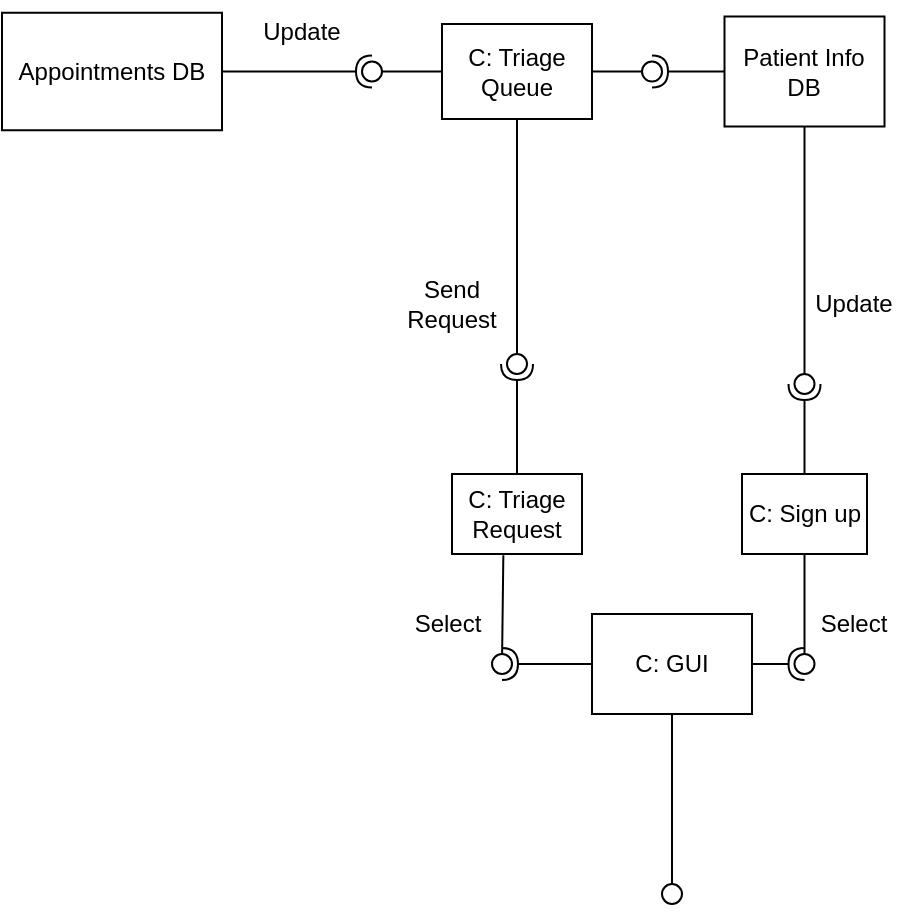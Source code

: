 <mxfile version="24.7.17">
  <diagram name="Page-1" id="_FwJqfKSit_MHCnarlF8">
    <mxGraphModel dx="882" dy="509" grid="1" gridSize="10" guides="1" tooltips="1" connect="1" arrows="1" fold="1" page="1" pageScale="1" pageWidth="850" pageHeight="1100" math="0" shadow="0">
      <root>
        <mxCell id="0" />
        <mxCell id="1" parent="0" />
        <mxCell id="IKRkE9KavZhXF0yhF9RJ-3" value="Patient Info DB" style="rounded=0;whiteSpace=wrap;html=1;" parent="1" vertex="1">
          <mxGeometry x="521.25" y="241.25" width="80" height="55" as="geometry" />
        </mxCell>
        <mxCell id="IKRkE9KavZhXF0yhF9RJ-4" value="C: Triage Queue" style="rounded=0;whiteSpace=wrap;html=1;" parent="1" vertex="1">
          <mxGeometry x="380" y="245" width="75" height="47.5" as="geometry" />
        </mxCell>
        <mxCell id="IKRkE9KavZhXF0yhF9RJ-7" value="C: Sign up" style="rounded=0;whiteSpace=wrap;html=1;" parent="1" vertex="1">
          <mxGeometry x="530" y="470" width="62.5" height="40" as="geometry" />
        </mxCell>
        <mxCell id="IKRkE9KavZhXF0yhF9RJ-8" value="C: Triage Request" style="rounded=0;whiteSpace=wrap;html=1;" parent="1" vertex="1">
          <mxGeometry x="385" y="470" width="65" height="40" as="geometry" />
        </mxCell>
        <mxCell id="IKRkE9KavZhXF0yhF9RJ-13" value="C: GUI" style="rounded=0;whiteSpace=wrap;html=1;" parent="1" vertex="1">
          <mxGeometry x="455" y="540" width="80" height="50" as="geometry" />
        </mxCell>
        <mxCell id="kWpErq_-9IBb-TTLj04Y-6" value="" style="ellipse;whiteSpace=wrap;html=1;align=center;aspect=fixed;fillColor=none;strokeColor=none;resizable=0;perimeter=centerPerimeter;rotatable=0;allowArrows=0;points=[];outlineConnect=1;" vertex="1" parent="1">
          <mxGeometry x="405" y="410" width="10" height="10" as="geometry" />
        </mxCell>
        <mxCell id="kWpErq_-9IBb-TTLj04Y-8" value="" style="rounded=0;orthogonalLoop=1;jettySize=auto;html=1;endArrow=oval;endFill=0;sketch=0;sourcePerimeterSpacing=0;targetPerimeterSpacing=0;endSize=10;exitX=0.5;exitY=1;exitDx=0;exitDy=0;" edge="1" parent="1" source="IKRkE9KavZhXF0yhF9RJ-13">
          <mxGeometry relative="1" as="geometry">
            <mxPoint x="390" y="615" as="sourcePoint" />
            <mxPoint x="495" y="680" as="targetPoint" />
          </mxGeometry>
        </mxCell>
        <mxCell id="kWpErq_-9IBb-TTLj04Y-10" value="" style="rounded=0;orthogonalLoop=1;jettySize=auto;html=1;endArrow=halfCircle;endFill=0;endSize=6;strokeWidth=1;sketch=0;exitX=0;exitY=0.5;exitDx=0;exitDy=0;" edge="1" target="kWpErq_-9IBb-TTLj04Y-12" parent="1" source="IKRkE9KavZhXF0yhF9RJ-13">
          <mxGeometry relative="1" as="geometry">
            <mxPoint x="430" y="615" as="sourcePoint" />
          </mxGeometry>
        </mxCell>
        <mxCell id="kWpErq_-9IBb-TTLj04Y-11" value="" style="rounded=0;orthogonalLoop=1;jettySize=auto;html=1;endArrow=oval;endFill=0;sketch=0;sourcePerimeterSpacing=0;targetPerimeterSpacing=0;endSize=10;exitX=0.395;exitY=1.017;exitDx=0;exitDy=0;exitPerimeter=0;" edge="1" target="kWpErq_-9IBb-TTLj04Y-12" parent="1" source="IKRkE9KavZhXF0yhF9RJ-8">
          <mxGeometry relative="1" as="geometry">
            <mxPoint x="390" y="615" as="sourcePoint" />
          </mxGeometry>
        </mxCell>
        <mxCell id="kWpErq_-9IBb-TTLj04Y-12" value="" style="ellipse;whiteSpace=wrap;html=1;align=center;aspect=fixed;fillColor=none;strokeColor=none;resizable=0;perimeter=centerPerimeter;rotatable=0;allowArrows=0;points=[];outlineConnect=1;" vertex="1" parent="1">
          <mxGeometry x="405" y="560" width="10" height="10" as="geometry" />
        </mxCell>
        <mxCell id="kWpErq_-9IBb-TTLj04Y-22" value="" style="rounded=0;orthogonalLoop=1;jettySize=auto;html=1;endArrow=halfCircle;endFill=0;endSize=6;strokeWidth=1;sketch=0;exitX=1;exitY=0.5;exitDx=0;exitDy=0;" edge="1" target="kWpErq_-9IBb-TTLj04Y-24" parent="1" source="IKRkE9KavZhXF0yhF9RJ-13">
          <mxGeometry relative="1" as="geometry">
            <mxPoint x="650" y="565" as="sourcePoint" />
          </mxGeometry>
        </mxCell>
        <mxCell id="kWpErq_-9IBb-TTLj04Y-23" value="" style="rounded=0;orthogonalLoop=1;jettySize=auto;html=1;endArrow=oval;endFill=0;sketch=0;sourcePerimeterSpacing=0;targetPerimeterSpacing=0;endSize=10;exitX=0.5;exitY=1;exitDx=0;exitDy=0;" edge="1" target="kWpErq_-9IBb-TTLj04Y-24" parent="1" source="IKRkE9KavZhXF0yhF9RJ-7">
          <mxGeometry relative="1" as="geometry">
            <mxPoint x="600" y="540" as="sourcePoint" />
          </mxGeometry>
        </mxCell>
        <mxCell id="kWpErq_-9IBb-TTLj04Y-24" value="" style="ellipse;whiteSpace=wrap;html=1;align=center;aspect=fixed;fillColor=none;strokeColor=none;resizable=0;perimeter=centerPerimeter;rotatable=0;allowArrows=0;points=[];outlineConnect=1;" vertex="1" parent="1">
          <mxGeometry x="556.25" y="560" width="10" height="10" as="geometry" />
        </mxCell>
        <mxCell id="kWpErq_-9IBb-TTLj04Y-25" value="" style="rounded=0;orthogonalLoop=1;jettySize=auto;html=1;endArrow=halfCircle;endFill=0;endSize=6;strokeWidth=1;sketch=0;exitX=0.5;exitY=0;exitDx=0;exitDy=0;" edge="1" target="kWpErq_-9IBb-TTLj04Y-27" parent="1" source="IKRkE9KavZhXF0yhF9RJ-7">
          <mxGeometry relative="1" as="geometry">
            <mxPoint x="650" y="445" as="sourcePoint" />
          </mxGeometry>
        </mxCell>
        <mxCell id="kWpErq_-9IBb-TTLj04Y-26" value="" style="rounded=0;orthogonalLoop=1;jettySize=auto;html=1;endArrow=oval;endFill=0;sketch=0;sourcePerimeterSpacing=0;targetPerimeterSpacing=0;endSize=10;exitX=0.5;exitY=1;exitDx=0;exitDy=0;" edge="1" target="kWpErq_-9IBb-TTLj04Y-27" parent="1" source="IKRkE9KavZhXF0yhF9RJ-3">
          <mxGeometry relative="1" as="geometry">
            <mxPoint x="610" y="445" as="sourcePoint" />
          </mxGeometry>
        </mxCell>
        <mxCell id="kWpErq_-9IBb-TTLj04Y-27" value="" style="ellipse;whiteSpace=wrap;html=1;align=center;aspect=fixed;fillColor=none;strokeColor=none;resizable=0;perimeter=centerPerimeter;rotatable=0;allowArrows=0;points=[];outlineConnect=1;" vertex="1" parent="1">
          <mxGeometry x="556.25" y="420" width="10" height="10" as="geometry" />
        </mxCell>
        <mxCell id="kWpErq_-9IBb-TTLj04Y-28" value="" style="rounded=0;orthogonalLoop=1;jettySize=auto;html=1;endArrow=halfCircle;endFill=0;endSize=6;strokeWidth=1;sketch=0;exitX=0.5;exitY=0;exitDx=0;exitDy=0;" edge="1" target="kWpErq_-9IBb-TTLj04Y-30" parent="1" source="IKRkE9KavZhXF0yhF9RJ-8">
          <mxGeometry relative="1" as="geometry">
            <mxPoint x="650" y="445" as="sourcePoint" />
          </mxGeometry>
        </mxCell>
        <mxCell id="kWpErq_-9IBb-TTLj04Y-29" value="" style="rounded=0;orthogonalLoop=1;jettySize=auto;html=1;endArrow=oval;endFill=0;sketch=0;sourcePerimeterSpacing=0;targetPerimeterSpacing=0;endSize=10;exitX=0.5;exitY=1;exitDx=0;exitDy=0;" edge="1" target="kWpErq_-9IBb-TTLj04Y-30" parent="1" source="IKRkE9KavZhXF0yhF9RJ-4">
          <mxGeometry relative="1" as="geometry">
            <mxPoint x="500" y="370" as="sourcePoint" />
          </mxGeometry>
        </mxCell>
        <mxCell id="kWpErq_-9IBb-TTLj04Y-30" value="" style="ellipse;whiteSpace=wrap;html=1;align=center;aspect=fixed;fillColor=none;strokeColor=none;resizable=0;perimeter=centerPerimeter;rotatable=0;allowArrows=0;points=[];outlineConnect=1;" vertex="1" parent="1">
          <mxGeometry x="412.5" y="410" width="10" height="10" as="geometry" />
        </mxCell>
        <mxCell id="kWpErq_-9IBb-TTLj04Y-31" value="" style="rounded=0;orthogonalLoop=1;jettySize=auto;html=1;endArrow=halfCircle;endFill=0;endSize=6;strokeWidth=1;sketch=0;exitX=1;exitY=0.5;exitDx=0;exitDy=0;" edge="1" target="kWpErq_-9IBb-TTLj04Y-33" parent="1" source="kWpErq_-9IBb-TTLj04Y-34">
          <mxGeometry relative="1" as="geometry">
            <mxPoint x="500" y="335" as="sourcePoint" />
          </mxGeometry>
        </mxCell>
        <mxCell id="kWpErq_-9IBb-TTLj04Y-32" value="" style="rounded=0;orthogonalLoop=1;jettySize=auto;html=1;endArrow=oval;endFill=0;sketch=0;sourcePerimeterSpacing=0;targetPerimeterSpacing=0;endSize=10;exitX=0;exitY=0.5;exitDx=0;exitDy=0;" edge="1" target="kWpErq_-9IBb-TTLj04Y-33" parent="1" source="IKRkE9KavZhXF0yhF9RJ-4">
          <mxGeometry relative="1" as="geometry">
            <mxPoint x="280" y="269" as="sourcePoint" />
          </mxGeometry>
        </mxCell>
        <mxCell id="kWpErq_-9IBb-TTLj04Y-33" value="" style="ellipse;whiteSpace=wrap;html=1;align=center;aspect=fixed;fillColor=none;strokeColor=none;resizable=0;perimeter=centerPerimeter;rotatable=0;allowArrows=0;points=[];outlineConnect=1;" vertex="1" parent="1">
          <mxGeometry x="340" y="263.75" width="10" height="10" as="geometry" />
        </mxCell>
        <mxCell id="kWpErq_-9IBb-TTLj04Y-34" value="Appointments DB" style="rounded=0;whiteSpace=wrap;html=1;" vertex="1" parent="1">
          <mxGeometry x="160" y="239.38" width="110" height="58.75" as="geometry" />
        </mxCell>
        <mxCell id="kWpErq_-9IBb-TTLj04Y-35" value="Update" style="text;html=1;align=center;verticalAlign=middle;whiteSpace=wrap;rounded=0;" vertex="1" parent="1">
          <mxGeometry x="280" y="233.75" width="60" height="30" as="geometry" />
        </mxCell>
        <mxCell id="kWpErq_-9IBb-TTLj04Y-36" value="Update" style="text;html=1;align=center;verticalAlign=middle;whiteSpace=wrap;rounded=0;" vertex="1" parent="1">
          <mxGeometry x="556.25" y="370" width="60" height="30" as="geometry" />
        </mxCell>
        <mxCell id="kWpErq_-9IBb-TTLj04Y-37" value="Send Request" style="text;html=1;align=center;verticalAlign=middle;whiteSpace=wrap;rounded=0;" vertex="1" parent="1">
          <mxGeometry x="355" y="370" width="60" height="30" as="geometry" />
        </mxCell>
        <mxCell id="kWpErq_-9IBb-TTLj04Y-38" value="Select" style="text;html=1;align=center;verticalAlign=middle;whiteSpace=wrap;rounded=0;" vertex="1" parent="1">
          <mxGeometry x="352.5" y="530" width="60" height="30" as="geometry" />
        </mxCell>
        <mxCell id="kWpErq_-9IBb-TTLj04Y-39" value="Select" style="text;html=1;align=center;verticalAlign=middle;whiteSpace=wrap;rounded=0;" vertex="1" parent="1">
          <mxGeometry x="556.25" y="530" width="60" height="30" as="geometry" />
        </mxCell>
        <mxCell id="kWpErq_-9IBb-TTLj04Y-40" value="" style="rounded=0;orthogonalLoop=1;jettySize=auto;html=1;endArrow=halfCircle;endFill=0;endSize=6;strokeWidth=1;sketch=0;exitX=0;exitY=0.5;exitDx=0;exitDy=0;" edge="1" target="kWpErq_-9IBb-TTLj04Y-42" parent="1" source="IKRkE9KavZhXF0yhF9RJ-3">
          <mxGeometry relative="1" as="geometry">
            <mxPoint x="500" y="395" as="sourcePoint" />
          </mxGeometry>
        </mxCell>
        <mxCell id="kWpErq_-9IBb-TTLj04Y-41" value="" style="rounded=0;orthogonalLoop=1;jettySize=auto;html=1;endArrow=oval;endFill=0;sketch=0;sourcePerimeterSpacing=0;targetPerimeterSpacing=0;endSize=10;exitX=1;exitY=0.5;exitDx=0;exitDy=0;" edge="1" target="kWpErq_-9IBb-TTLj04Y-42" parent="1" source="IKRkE9KavZhXF0yhF9RJ-4">
          <mxGeometry relative="1" as="geometry">
            <mxPoint x="460" y="395" as="sourcePoint" />
          </mxGeometry>
        </mxCell>
        <mxCell id="kWpErq_-9IBb-TTLj04Y-42" value="" style="ellipse;whiteSpace=wrap;html=1;align=center;aspect=fixed;fillColor=none;strokeColor=none;resizable=0;perimeter=centerPerimeter;rotatable=0;allowArrows=0;points=[];outlineConnect=1;" vertex="1" parent="1">
          <mxGeometry x="480" y="263.76" width="10" height="10" as="geometry" />
        </mxCell>
      </root>
    </mxGraphModel>
  </diagram>
</mxfile>

